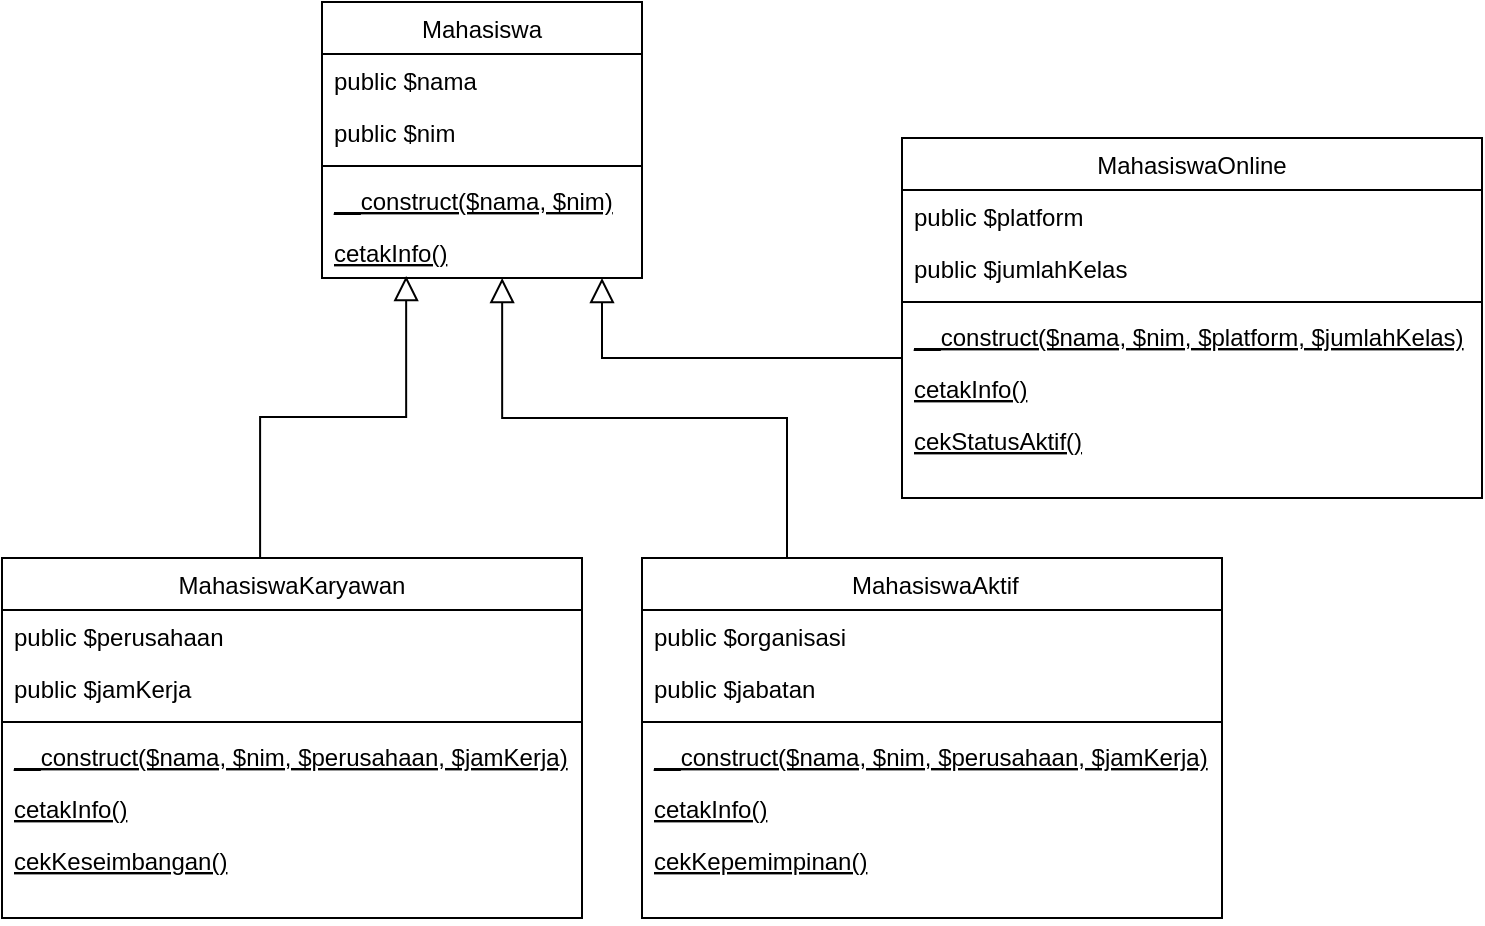 <mxfile version="24.7.17">
  <diagram name="Page-1" id="fzwGjvRnrBKgTOUvJuxP">
    <mxGraphModel dx="880" dy="460" grid="1" gridSize="10" guides="1" tooltips="1" connect="1" arrows="1" fold="1" page="1" pageScale="1" pageWidth="850" pageHeight="1100" math="0" shadow="0">
      <root>
        <mxCell id="0" />
        <mxCell id="1" parent="0" />
        <mxCell id="NnBmuPrzS2aPNtX7CHJS-7" value="Mahasiswa" style="swimlane;fontStyle=0;align=center;verticalAlign=top;childLayout=stackLayout;horizontal=1;startSize=26;horizontalStack=0;resizeParent=1;resizeLast=0;collapsible=1;marginBottom=0;rounded=0;shadow=0;strokeWidth=1;" parent="1" vertex="1">
          <mxGeometry x="190" y="72" width="160" height="138" as="geometry">
            <mxRectangle x="130" y="380" width="160" height="26" as="alternateBounds" />
          </mxGeometry>
        </mxCell>
        <mxCell id="NnBmuPrzS2aPNtX7CHJS-8" value="public $nama" style="text;align=left;verticalAlign=top;spacingLeft=4;spacingRight=4;overflow=hidden;rotatable=0;points=[[0,0.5],[1,0.5]];portConstraint=eastwest;" parent="NnBmuPrzS2aPNtX7CHJS-7" vertex="1">
          <mxGeometry y="26" width="160" height="26" as="geometry" />
        </mxCell>
        <mxCell id="NnBmuPrzS2aPNtX7CHJS-9" value="public $nim" style="text;align=left;verticalAlign=top;spacingLeft=4;spacingRight=4;overflow=hidden;rotatable=0;points=[[0,0.5],[1,0.5]];portConstraint=eastwest;rounded=0;shadow=0;html=0;" parent="NnBmuPrzS2aPNtX7CHJS-7" vertex="1">
          <mxGeometry y="52" width="160" height="26" as="geometry" />
        </mxCell>
        <mxCell id="NnBmuPrzS2aPNtX7CHJS-10" value="" style="line;html=1;strokeWidth=1;align=left;verticalAlign=middle;spacingTop=-1;spacingLeft=3;spacingRight=3;rotatable=0;labelPosition=right;points=[];portConstraint=eastwest;" parent="NnBmuPrzS2aPNtX7CHJS-7" vertex="1">
          <mxGeometry y="78" width="160" height="8" as="geometry" />
        </mxCell>
        <mxCell id="NnBmuPrzS2aPNtX7CHJS-11" value="__construct($nama, $nim)" style="text;align=left;verticalAlign=top;spacingLeft=4;spacingRight=4;overflow=hidden;rotatable=0;points=[[0,0.5],[1,0.5]];portConstraint=eastwest;fontStyle=4" parent="NnBmuPrzS2aPNtX7CHJS-7" vertex="1">
          <mxGeometry y="86" width="160" height="26" as="geometry" />
        </mxCell>
        <mxCell id="NnBmuPrzS2aPNtX7CHJS-42" value="cetakInfo()" style="text;align=left;verticalAlign=top;spacingLeft=4;spacingRight=4;overflow=hidden;rotatable=0;points=[[0,0.5],[1,0.5]];portConstraint=eastwest;fontStyle=4" parent="NnBmuPrzS2aPNtX7CHJS-7" vertex="1">
          <mxGeometry y="112" width="160" height="26" as="geometry" />
        </mxCell>
        <mxCell id="NnBmuPrzS2aPNtX7CHJS-13" value="" style="endArrow=block;endSize=10;endFill=0;shadow=0;strokeWidth=1;rounded=0;curved=0;edgeStyle=elbowEdgeStyle;elbow=vertical;exitX=0.445;exitY=0;exitDx=0;exitDy=0;exitPerimeter=0;entryX=0.263;entryY=0.962;entryDx=0;entryDy=0;entryPerimeter=0;" parent="1" source="NnBmuPrzS2aPNtX7CHJS-31" target="NnBmuPrzS2aPNtX7CHJS-42" edge="1">
          <mxGeometry width="160" relative="1" as="geometry">
            <mxPoint x="200" y="203" as="sourcePoint" />
            <mxPoint x="240" y="214" as="targetPoint" />
          </mxGeometry>
        </mxCell>
        <mxCell id="NnBmuPrzS2aPNtX7CHJS-31" value="MahasiswaKaryawan" style="swimlane;fontStyle=0;align=center;verticalAlign=top;childLayout=stackLayout;horizontal=1;startSize=26;horizontalStack=0;resizeParent=1;resizeLast=0;collapsible=1;marginBottom=0;rounded=0;shadow=0;strokeWidth=1;" parent="1" vertex="1">
          <mxGeometry x="30" y="350" width="290" height="180" as="geometry">
            <mxRectangle x="130" y="380" width="160" height="26" as="alternateBounds" />
          </mxGeometry>
        </mxCell>
        <mxCell id="NnBmuPrzS2aPNtX7CHJS-32" value="public $perusahaan" style="text;align=left;verticalAlign=top;spacingLeft=4;spacingRight=4;overflow=hidden;rotatable=0;points=[[0,0.5],[1,0.5]];portConstraint=eastwest;" parent="NnBmuPrzS2aPNtX7CHJS-31" vertex="1">
          <mxGeometry y="26" width="290" height="26" as="geometry" />
        </mxCell>
        <mxCell id="NnBmuPrzS2aPNtX7CHJS-33" value="public $jamKerja" style="text;align=left;verticalAlign=top;spacingLeft=4;spacingRight=4;overflow=hidden;rotatable=0;points=[[0,0.5],[1,0.5]];portConstraint=eastwest;rounded=0;shadow=0;html=0;" parent="NnBmuPrzS2aPNtX7CHJS-31" vertex="1">
          <mxGeometry y="52" width="290" height="26" as="geometry" />
        </mxCell>
        <mxCell id="NnBmuPrzS2aPNtX7CHJS-34" value="" style="line;html=1;strokeWidth=1;align=left;verticalAlign=middle;spacingTop=-1;spacingLeft=3;spacingRight=3;rotatable=0;labelPosition=right;points=[];portConstraint=eastwest;" parent="NnBmuPrzS2aPNtX7CHJS-31" vertex="1">
          <mxGeometry y="78" width="290" height="8" as="geometry" />
        </mxCell>
        <mxCell id="NnBmuPrzS2aPNtX7CHJS-35" value="__construct($nama, $nim, $perusahaan, $jamKerja)" style="text;align=left;verticalAlign=top;spacingLeft=4;spacingRight=4;overflow=hidden;rotatable=0;points=[[0,0.5],[1,0.5]];portConstraint=eastwest;fontStyle=4" parent="NnBmuPrzS2aPNtX7CHJS-31" vertex="1">
          <mxGeometry y="86" width="290" height="26" as="geometry" />
        </mxCell>
        <mxCell id="2yTniXsydPgGFosCv5p--1" value="cetakInfo()" style="text;align=left;verticalAlign=top;spacingLeft=4;spacingRight=4;overflow=hidden;rotatable=0;points=[[0,0.5],[1,0.5]];portConstraint=eastwest;fontStyle=4" vertex="1" parent="NnBmuPrzS2aPNtX7CHJS-31">
          <mxGeometry y="112" width="290" height="26" as="geometry" />
        </mxCell>
        <mxCell id="2yTniXsydPgGFosCv5p--2" value="cekKeseimbangan()" style="text;align=left;verticalAlign=top;spacingLeft=4;spacingRight=4;overflow=hidden;rotatable=0;points=[[0,0.5],[1,0.5]];portConstraint=eastwest;fontStyle=4" vertex="1" parent="NnBmuPrzS2aPNtX7CHJS-31">
          <mxGeometry y="138" width="290" height="42" as="geometry" />
        </mxCell>
        <mxCell id="NnBmuPrzS2aPNtX7CHJS-36" value=" MahasiswaAktif" style="swimlane;fontStyle=0;align=center;verticalAlign=top;childLayout=stackLayout;horizontal=1;startSize=26;horizontalStack=0;resizeParent=1;resizeLast=0;collapsible=1;marginBottom=0;rounded=0;shadow=0;strokeWidth=1;" parent="1" vertex="1">
          <mxGeometry x="350" y="350" width="290" height="180" as="geometry">
            <mxRectangle x="130" y="380" width="160" height="26" as="alternateBounds" />
          </mxGeometry>
        </mxCell>
        <mxCell id="NnBmuPrzS2aPNtX7CHJS-37" value="public $organisasi" style="text;align=left;verticalAlign=top;spacingLeft=4;spacingRight=4;overflow=hidden;rotatable=0;points=[[0,0.5],[1,0.5]];portConstraint=eastwest;" parent="NnBmuPrzS2aPNtX7CHJS-36" vertex="1">
          <mxGeometry y="26" width="290" height="26" as="geometry" />
        </mxCell>
        <mxCell id="NnBmuPrzS2aPNtX7CHJS-38" value="public $jabatan" style="text;align=left;verticalAlign=top;spacingLeft=4;spacingRight=4;overflow=hidden;rotatable=0;points=[[0,0.5],[1,0.5]];portConstraint=eastwest;rounded=0;shadow=0;html=0;" parent="NnBmuPrzS2aPNtX7CHJS-36" vertex="1">
          <mxGeometry y="52" width="290" height="26" as="geometry" />
        </mxCell>
        <mxCell id="NnBmuPrzS2aPNtX7CHJS-39" value="" style="line;html=1;strokeWidth=1;align=left;verticalAlign=middle;spacingTop=-1;spacingLeft=3;spacingRight=3;rotatable=0;labelPosition=right;points=[];portConstraint=eastwest;" parent="NnBmuPrzS2aPNtX7CHJS-36" vertex="1">
          <mxGeometry y="78" width="290" height="8" as="geometry" />
        </mxCell>
        <mxCell id="2yTniXsydPgGFosCv5p--4" value="__construct($nama, $nim, $perusahaan, $jamKerja)" style="text;align=left;verticalAlign=top;spacingLeft=4;spacingRight=4;overflow=hidden;rotatable=0;points=[[0,0.5],[1,0.5]];portConstraint=eastwest;fontStyle=4" vertex="1" parent="NnBmuPrzS2aPNtX7CHJS-36">
          <mxGeometry y="86" width="290" height="26" as="geometry" />
        </mxCell>
        <mxCell id="2yTniXsydPgGFosCv5p--5" value="cetakInfo()" style="text;align=left;verticalAlign=top;spacingLeft=4;spacingRight=4;overflow=hidden;rotatable=0;points=[[0,0.5],[1,0.5]];portConstraint=eastwest;fontStyle=4" vertex="1" parent="NnBmuPrzS2aPNtX7CHJS-36">
          <mxGeometry y="112" width="290" height="26" as="geometry" />
        </mxCell>
        <mxCell id="2yTniXsydPgGFosCv5p--6" value="cekKepemimpinan()" style="text;align=left;verticalAlign=top;spacingLeft=4;spacingRight=4;overflow=hidden;rotatable=0;points=[[0,0.5],[1,0.5]];portConstraint=eastwest;fontStyle=4" vertex="1" parent="NnBmuPrzS2aPNtX7CHJS-36">
          <mxGeometry y="138" width="290" height="26" as="geometry" />
        </mxCell>
        <mxCell id="NnBmuPrzS2aPNtX7CHJS-40" value="&#xa;__construct($nama, $nim, $organisasi, $jabatan)&#xa;&#xa;" style="text;align=left;verticalAlign=top;spacingLeft=4;spacingRight=4;overflow=hidden;rotatable=0;points=[[0,0.5],[1,0.5]];portConstraint=eastwest;fontStyle=4" parent="NnBmuPrzS2aPNtX7CHJS-36" vertex="1">
          <mxGeometry y="164" width="290" height="16" as="geometry" />
        </mxCell>
        <mxCell id="NnBmuPrzS2aPNtX7CHJS-41" value="" style="endArrow=block;endSize=10;endFill=0;shadow=0;strokeWidth=1;rounded=0;curved=0;edgeStyle=elbowEdgeStyle;elbow=vertical;exitX=0.25;exitY=0;exitDx=0;exitDy=0;entryX=0.563;entryY=1.385;entryDx=0;entryDy=0;entryPerimeter=0;" parent="1" source="NnBmuPrzS2aPNtX7CHJS-36" edge="1">
          <mxGeometry width="160" relative="1" as="geometry">
            <mxPoint x="422.5" y="339.99" as="sourcePoint" />
            <mxPoint x="280.08" y="210" as="targetPoint" />
          </mxGeometry>
        </mxCell>
        <mxCell id="2yTniXsydPgGFosCv5p--7" value="MahasiswaOnline" style="swimlane;fontStyle=0;align=center;verticalAlign=top;childLayout=stackLayout;horizontal=1;startSize=26;horizontalStack=0;resizeParent=1;resizeLast=0;collapsible=1;marginBottom=0;rounded=0;shadow=0;strokeWidth=1;" vertex="1" parent="1">
          <mxGeometry x="480" y="140" width="290" height="180" as="geometry">
            <mxRectangle x="130" y="380" width="160" height="26" as="alternateBounds" />
          </mxGeometry>
        </mxCell>
        <mxCell id="2yTniXsydPgGFosCv5p--8" value="public $platform" style="text;align=left;verticalAlign=top;spacingLeft=4;spacingRight=4;overflow=hidden;rotatable=0;points=[[0,0.5],[1,0.5]];portConstraint=eastwest;" vertex="1" parent="2yTniXsydPgGFosCv5p--7">
          <mxGeometry y="26" width="290" height="26" as="geometry" />
        </mxCell>
        <mxCell id="2yTniXsydPgGFosCv5p--9" value="public $jumlahKelas" style="text;align=left;verticalAlign=top;spacingLeft=4;spacingRight=4;overflow=hidden;rotatable=0;points=[[0,0.5],[1,0.5]];portConstraint=eastwest;rounded=0;shadow=0;html=0;" vertex="1" parent="2yTniXsydPgGFosCv5p--7">
          <mxGeometry y="52" width="290" height="26" as="geometry" />
        </mxCell>
        <mxCell id="2yTniXsydPgGFosCv5p--10" value="" style="line;html=1;strokeWidth=1;align=left;verticalAlign=middle;spacingTop=-1;spacingLeft=3;spacingRight=3;rotatable=0;labelPosition=right;points=[];portConstraint=eastwest;" vertex="1" parent="2yTniXsydPgGFosCv5p--7">
          <mxGeometry y="78" width="290" height="8" as="geometry" />
        </mxCell>
        <mxCell id="2yTniXsydPgGFosCv5p--11" value="__construct($nama, $nim, $platform, $jumlahKelas)" style="text;align=left;verticalAlign=top;spacingLeft=4;spacingRight=4;overflow=hidden;rotatable=0;points=[[0,0.5],[1,0.5]];portConstraint=eastwest;fontStyle=4" vertex="1" parent="2yTniXsydPgGFosCv5p--7">
          <mxGeometry y="86" width="290" height="26" as="geometry" />
        </mxCell>
        <mxCell id="2yTniXsydPgGFosCv5p--12" value="cetakInfo()" style="text;align=left;verticalAlign=top;spacingLeft=4;spacingRight=4;overflow=hidden;rotatable=0;points=[[0,0.5],[1,0.5]];portConstraint=eastwest;fontStyle=4" vertex="1" parent="2yTniXsydPgGFosCv5p--7">
          <mxGeometry y="112" width="290" height="26" as="geometry" />
        </mxCell>
        <mxCell id="2yTniXsydPgGFosCv5p--13" value="cekStatusAktif()" style="text;align=left;verticalAlign=top;spacingLeft=4;spacingRight=4;overflow=hidden;rotatable=0;points=[[0,0.5],[1,0.5]];portConstraint=eastwest;fontStyle=4" vertex="1" parent="2yTniXsydPgGFosCv5p--7">
          <mxGeometry y="138" width="290" height="26" as="geometry" />
        </mxCell>
        <mxCell id="2yTniXsydPgGFosCv5p--14" value="&#xa;__construct($nama, $nim, $organisasi, $jabatan)&#xa;&#xa;" style="text;align=left;verticalAlign=top;spacingLeft=4;spacingRight=4;overflow=hidden;rotatable=0;points=[[0,0.5],[1,0.5]];portConstraint=eastwest;fontStyle=4" vertex="1" parent="2yTniXsydPgGFosCv5p--7">
          <mxGeometry y="164" width="290" height="16" as="geometry" />
        </mxCell>
        <mxCell id="2yTniXsydPgGFosCv5p--19" value="" style="endArrow=block;endSize=10;endFill=0;shadow=0;strokeWidth=1;rounded=0;curved=0;edgeStyle=elbowEdgeStyle;elbow=vertical;exitX=0;exitY=0.846;exitDx=0;exitDy=0;exitPerimeter=0;entryX=0.875;entryY=1;entryDx=0;entryDy=0;entryPerimeter=0;" edge="1" parent="1" source="2yTniXsydPgGFosCv5p--11" target="NnBmuPrzS2aPNtX7CHJS-42">
          <mxGeometry width="160" relative="1" as="geometry">
            <mxPoint x="370" y="40" as="sourcePoint" />
            <mxPoint x="230" y="40" as="targetPoint" />
            <Array as="points">
              <mxPoint x="340" y="250" />
            </Array>
          </mxGeometry>
        </mxCell>
      </root>
    </mxGraphModel>
  </diagram>
</mxfile>
